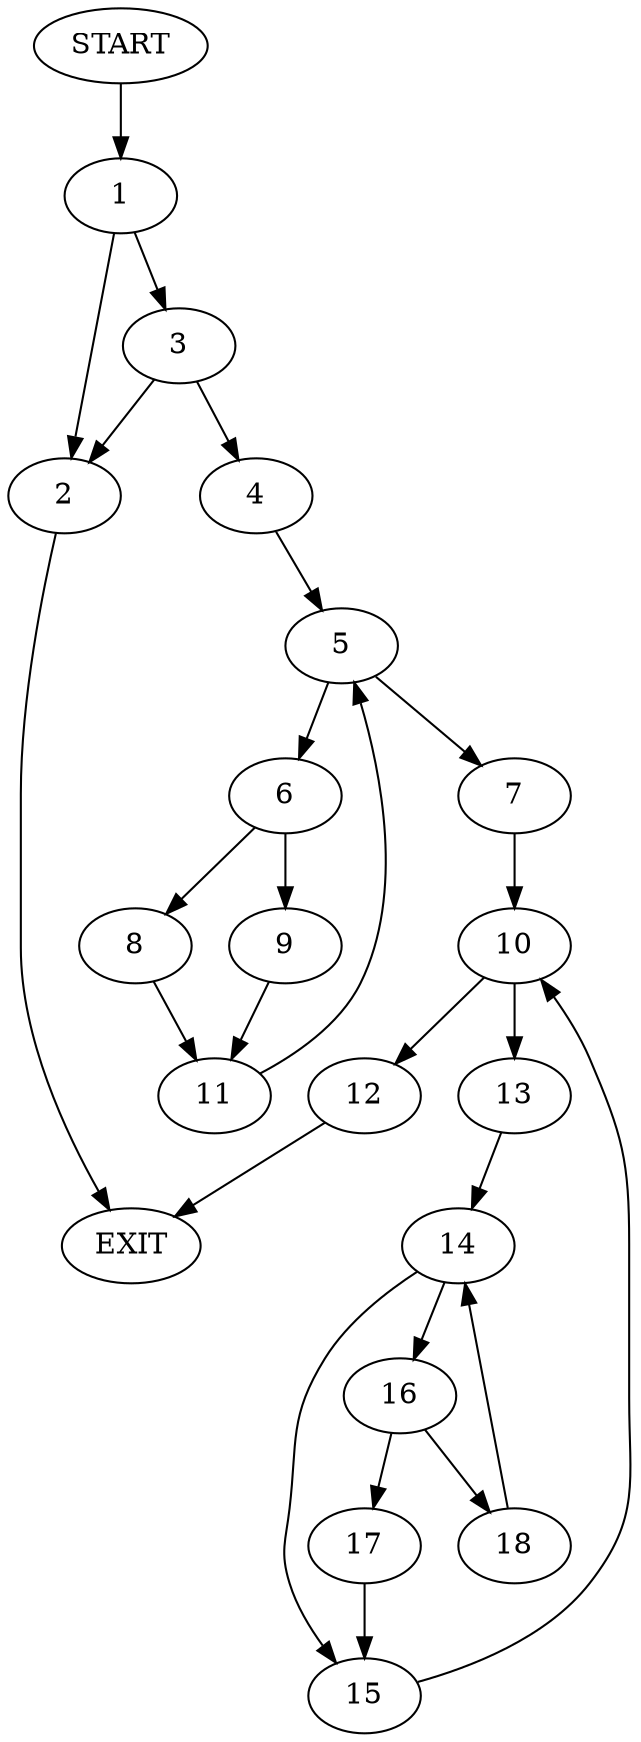 digraph {
0 [label="START"]
19 [label="EXIT"]
0 -> 1
1 -> 2
1 -> 3
2 -> 19
3 -> 4
3 -> 2
4 -> 5
5 -> 6
5 -> 7
6 -> 8
6 -> 9
7 -> 10
8 -> 11
9 -> 11
11 -> 5
10 -> 12
10 -> 13
12 -> 19
13 -> 14
14 -> 15
14 -> 16
15 -> 10
16 -> 17
16 -> 18
18 -> 14
17 -> 15
}
